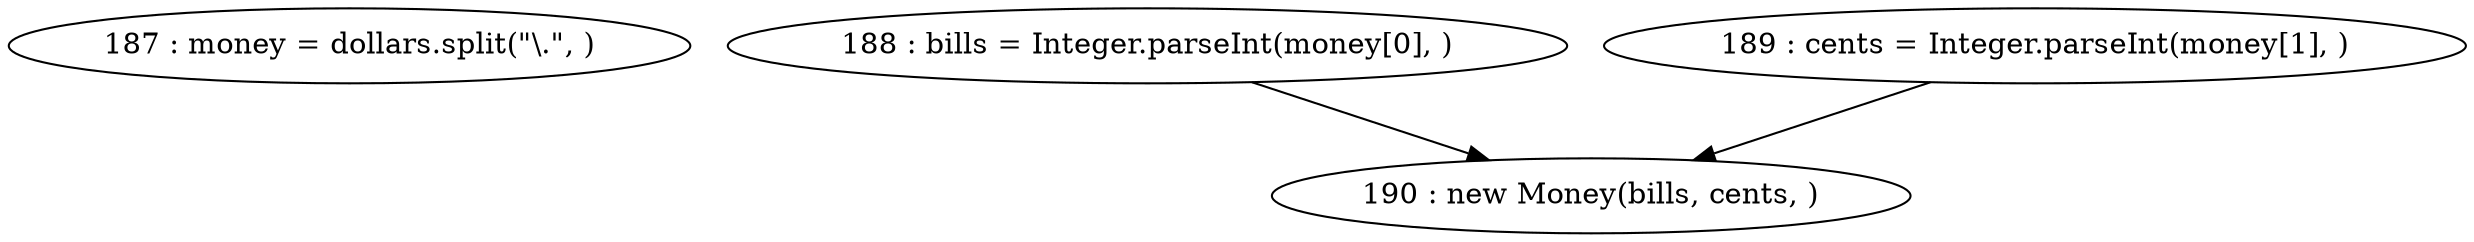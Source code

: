 digraph G {
"187 : money = dollars.split(\"\\.\", )"
"188 : bills = Integer.parseInt(money[0], )"
"188 : bills = Integer.parseInt(money[0], )" -> "190 : new Money(bills, cents, )"
"189 : cents = Integer.parseInt(money[1], )"
"189 : cents = Integer.parseInt(money[1], )" -> "190 : new Money(bills, cents, )"
"190 : new Money(bills, cents, )"
}